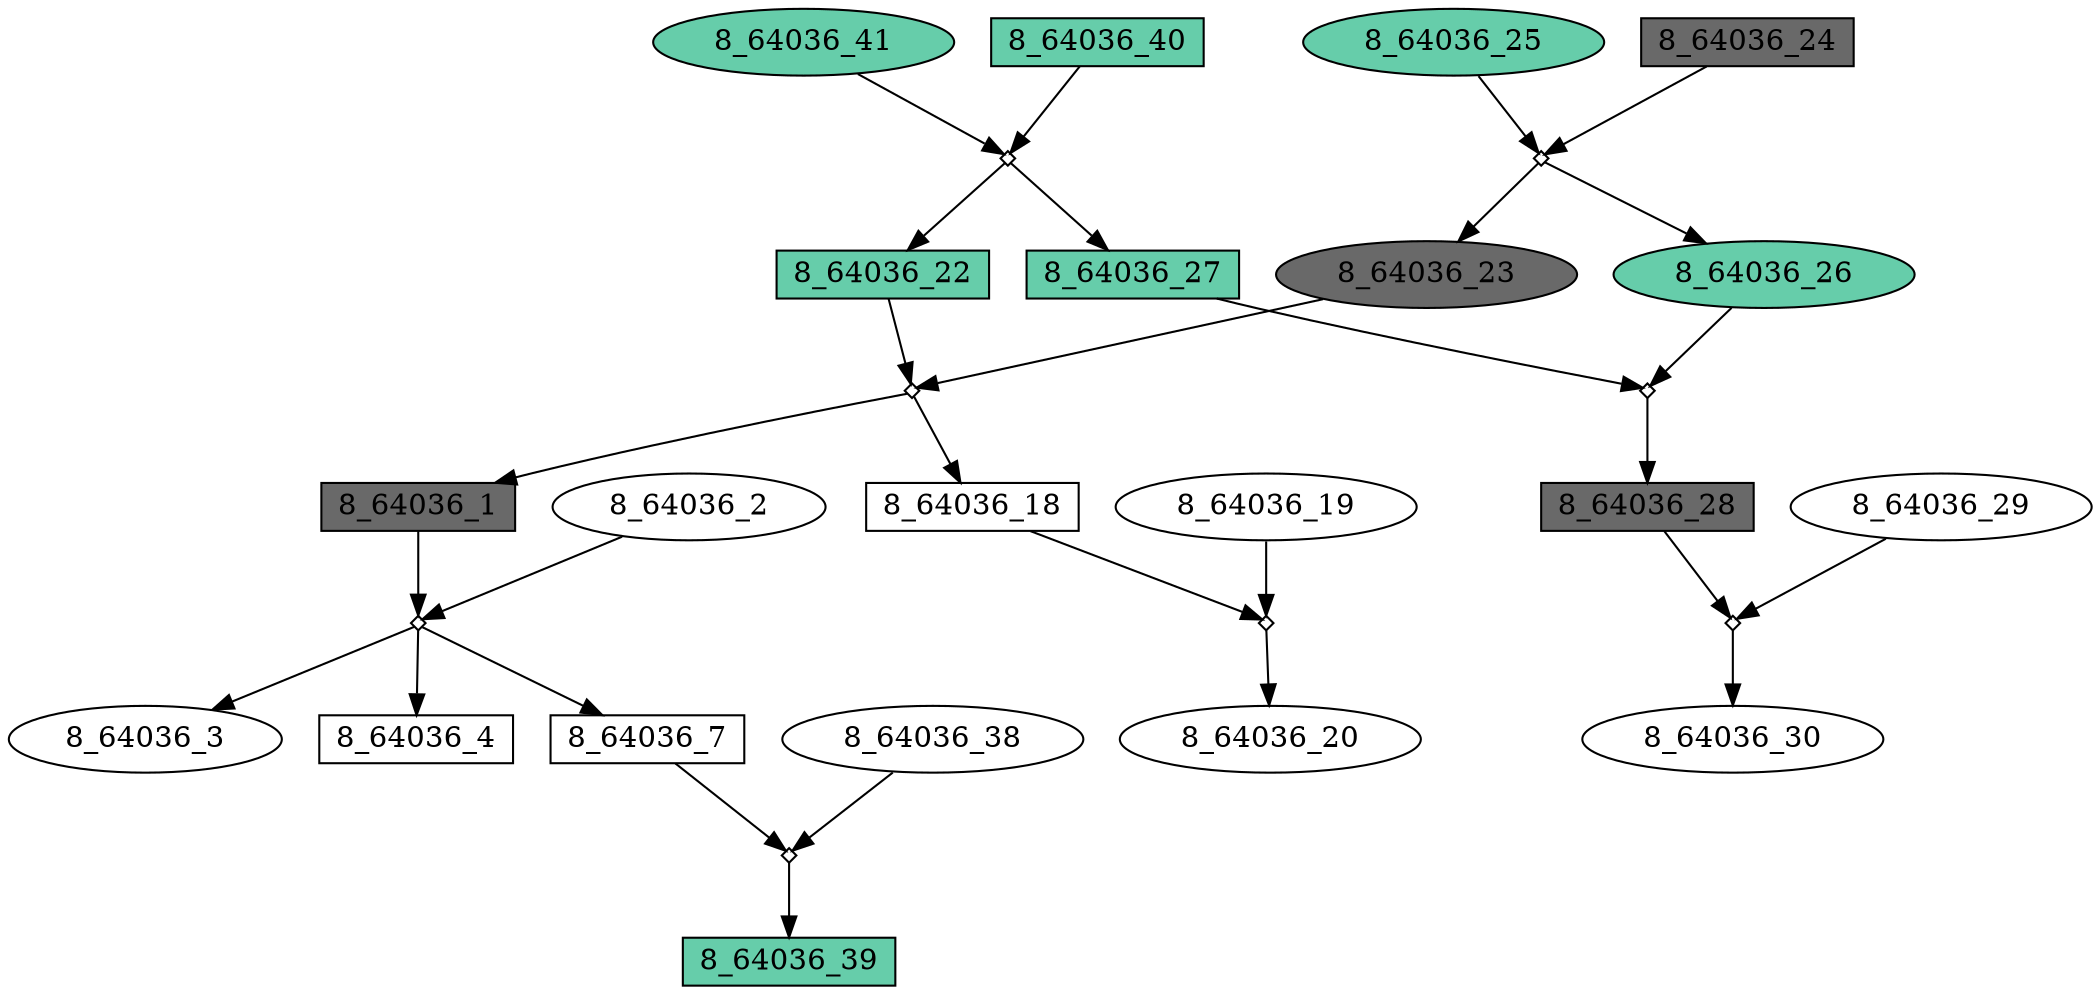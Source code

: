 digraph {
	"8_64036_3" [shape=box fillcolor=white fontcolor=black height=0.3 regular=0 shape=ellipse style=filled width=0.5]
	"8_64036_1x8_64036_2" -> "8_64036_3"
	"8_64036_18" [shape=box fillcolor=white fontcolor=black height=0.3 regular=0 shape=box style=filled width=0.5]
	"8_64036_22x8_64036_23" -> "8_64036_18"
	"8_64036_18" -> "8_64036_18x8_64036_19"
	"8_64036_1" [shape=box fillcolor=dimgrey fontcolor=black height=0.3 regular=0 shape=box style=filled width=0.5]
	"8_64036_22x8_64036_23" -> "8_64036_1"
	"8_64036_1" -> "8_64036_1x8_64036_2"
	"8_64036_4" [shape=box fillcolor=white fontcolor=black height=0.3 regular=0 shape=box style=filled width=0.5]
	"8_64036_1x8_64036_2" -> "8_64036_4"
	"8_64036_7" [shape=box fillcolor=white fontcolor=black height=0.3 regular=0 shape=box style=filled width=0.5]
	"8_64036_1x8_64036_2" -> "8_64036_7"
	"8_64036_7" -> "8_64036_7x8_64036_38"
	"8_64036_28" [shape=box fillcolor=dimgrey fontcolor=black height=0.3 regular=0 shape=box style=filled width=0.5]
	"8_64036_27x8_64036_26" -> "8_64036_28"
	"8_64036_28" -> "8_64036_28x8_64036_29"
	"8_64036_2" [shape=box fillcolor=white fontcolor=black height=0.3 regular=0 shape=ellipse style=filled width=0.5]
	"8_64036_2" -> "8_64036_1x8_64036_2"
	"8_64036_41" [shape=box fillcolor=aquamarine3 fontcolor=black height=0.3 regular=0 shape=ellipse style=filled width=0.5]
	"8_64036_41" -> "8_64036_40x8_64036_41"
	"8_64036_30" [shape=box fillcolor=white fontcolor=black height=0.3 regular=0 shape=ellipse style=filled width=0.5]
	"8_64036_28x8_64036_29" -> "8_64036_30"
	"8_64036_39" [shape=box fillcolor=aquamarine3 fontcolor=black height=0.3 regular=0 shape=polygon style=filled width=0.5]
	"8_64036_7x8_64036_38" -> "8_64036_39"
	"8_64036_38" [shape=box fillcolor=white fontcolor=black height=0.3 regular=0 shape=ellipse style=filled width=0.5]
	"8_64036_38" -> "8_64036_7x8_64036_38"
	"8_64036_29" [shape=box fillcolor=white fontcolor=black height=0.3 regular=0 shape=ellipse style=filled width=0.5]
	"8_64036_29" -> "8_64036_28x8_64036_29"
	"8_64036_27" [shape=box fillcolor=aquamarine3 fontcolor=black height=0.3 regular=0 shape=box style=filled width=0.5]
	"8_64036_40x8_64036_41" -> "8_64036_27"
	"8_64036_27" -> "8_64036_27x8_64036_26"
	"8_64036_26" [shape=box fillcolor=aquamarine3 fontcolor=black height=0.3 regular=0 shape=ellipse style=filled width=0.5]
	"8_64036_24x8_64036_25" -> "8_64036_26"
	"8_64036_26" -> "8_64036_27x8_64036_26"
	"8_64036_25" [shape=box fillcolor=aquamarine3 fontcolor=black height=0.3 regular=0 shape=ellipse style=filled width=0.5]
	"8_64036_25" -> "8_64036_24x8_64036_25"
	"8_64036_24" [shape=box fillcolor=dimgrey fontcolor=black height=0.3 regular=0 shape=box style=filled width=0.5]
	"8_64036_24" -> "8_64036_24x8_64036_25"
	"8_64036_22" [shape=box fillcolor=aquamarine3 fontcolor=black height=0.3 regular=0 shape=box style=filled width=0.5]
	"8_64036_40x8_64036_41" -> "8_64036_22"
	"8_64036_22" -> "8_64036_22x8_64036_23"
	"8_64036_20" [shape=box fillcolor=white fontcolor=black height=0.3 regular=0 shape=ellipse style=filled width=0.5]
	"8_64036_18x8_64036_19" -> "8_64036_20"
	"8_64036_19" [shape=box fillcolor=white fontcolor=black height=0.3 regular=0 shape=ellipse style=filled width=0.5]
	"8_64036_19" -> "8_64036_18x8_64036_19"
	"8_64036_40" [shape=box fillcolor=aquamarine3 fontcolor=black height=0.3 regular=0 shape=box style=filled width=0.5]
	"8_64036_40" -> "8_64036_40x8_64036_41"
	"8_64036_23" [shape=box fillcolor=dimgrey fontcolor=black height=0.3 regular=0 shape=ellipse style=filled width=0.5]
	"8_64036_24x8_64036_25" -> "8_64036_23"
	"8_64036_23" -> "8_64036_22x8_64036_23"
	"8_64036_7x8_64036_38" [label="" height=.1 shape=diamond width=.1]
	"8_64036_18x8_64036_19" [label="" height=.1 shape=diamond width=.1]
	"8_64036_28x8_64036_29" [label="" height=.1 shape=diamond width=.1]
	"8_64036_24x8_64036_25" [label="" height=.1 shape=diamond width=.1]
	"8_64036_27x8_64036_26" [label="" height=.1 shape=diamond width=.1]
	"8_64036_22x8_64036_23" [label="" height=.1 shape=diamond width=.1]
	"8_64036_1x8_64036_2" [label="" height=.1 shape=diamond width=.1]
	"8_64036_40x8_64036_41" [label="" height=.1 shape=diamond width=.1]
}
